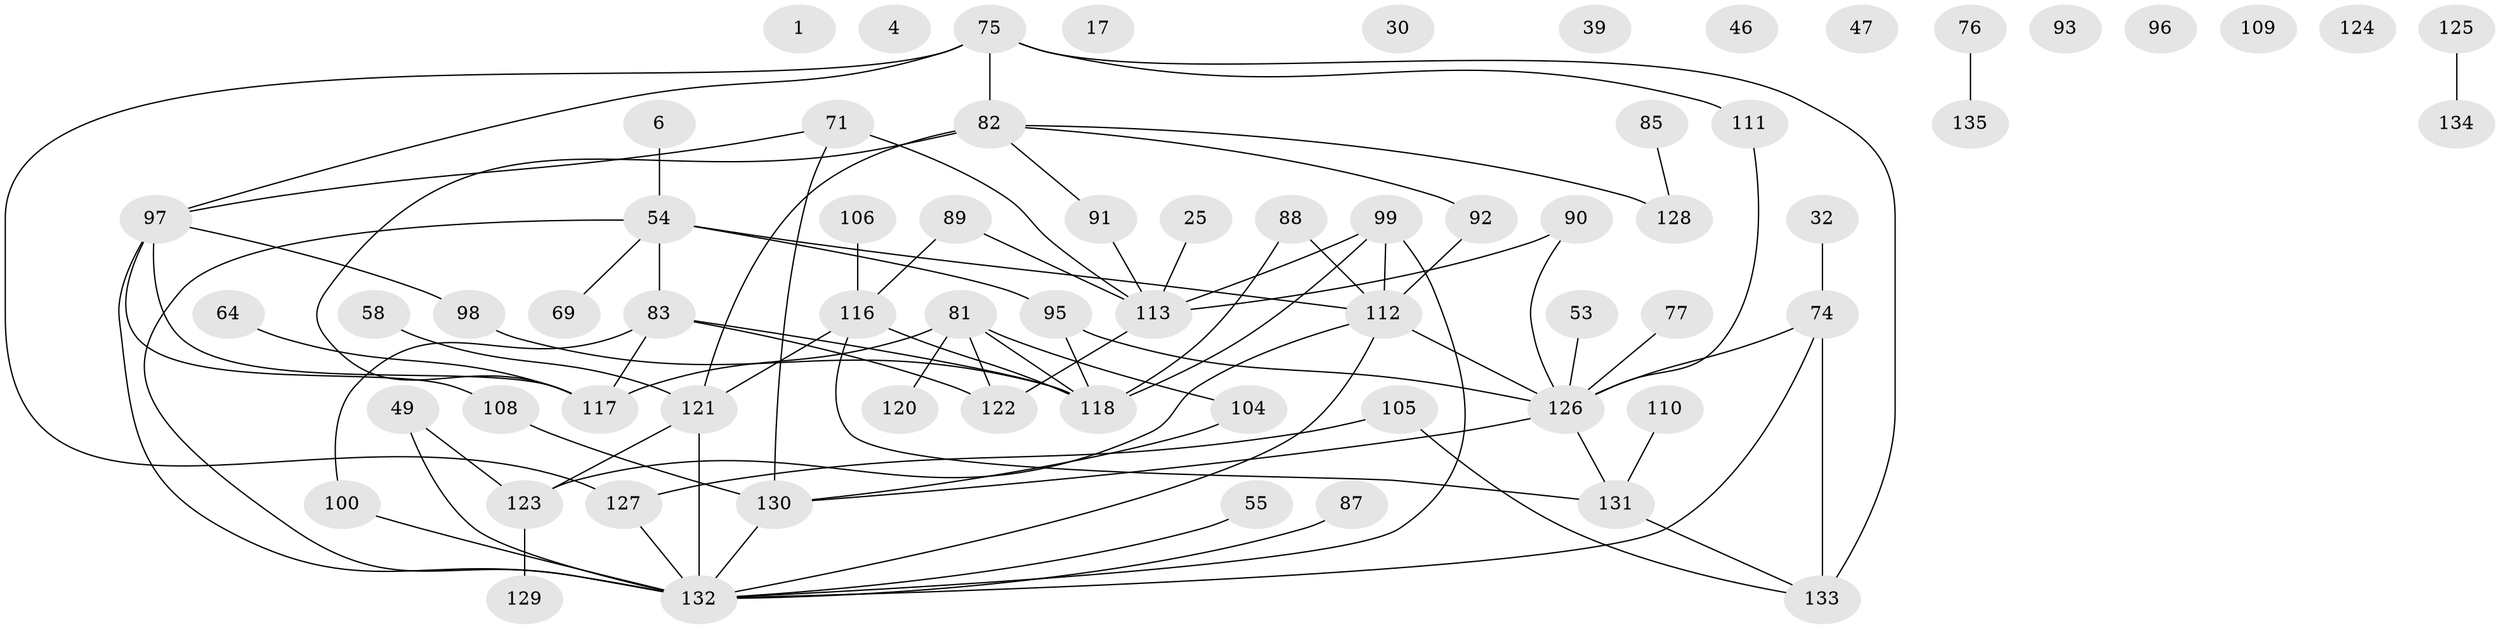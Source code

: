 // original degree distribution, {0: 0.08148148148148149, 2: 0.24444444444444444, 3: 0.1925925925925926, 4: 0.1259259259259259, 1: 0.2222222222222222, 5: 0.08888888888888889, 6: 0.02962962962962963, 8: 0.014814814814814815}
// Generated by graph-tools (version 1.1) at 2025/39/03/09/25 04:39:05]
// undirected, 67 vertices, 86 edges
graph export_dot {
graph [start="1"]
  node [color=gray90,style=filled];
  1;
  4;
  6;
  17;
  25;
  30;
  32;
  39;
  46;
  47;
  49;
  53;
  54 [super="+26"];
  55 [super="+45"];
  58;
  64;
  69;
  71 [super="+52"];
  74 [super="+68"];
  75 [super="+43+70"];
  76;
  77;
  81 [super="+44"];
  82 [super="+37+9+5"];
  83 [super="+20+51+79"];
  85;
  87;
  88;
  89 [super="+50"];
  90;
  91;
  92;
  93;
  95 [super="+62"];
  96;
  97 [super="+16+59"];
  98 [super="+84"];
  99;
  100 [super="+36"];
  104;
  105;
  106 [super="+24"];
  108;
  109;
  110;
  111;
  112 [super="+10+94"];
  113 [super="+31"];
  116 [super="+15+73"];
  117 [super="+48"];
  118 [super="+8"];
  120;
  121 [super="+12+103"];
  122 [super="+21"];
  123 [super="+61+101+86+119"];
  124;
  125;
  126 [super="+35+29+33+115"];
  127 [super="+67"];
  128;
  129;
  130 [super="+14+78+65"];
  131 [super="+60"];
  132 [super="+72+102+114"];
  133 [super="+107"];
  134;
  135;
  6 -- 54;
  25 -- 113;
  32 -- 74;
  49 -- 132;
  49 -- 123;
  53 -- 126;
  54 -- 69;
  54 -- 95 [weight=2];
  54 -- 83;
  54 -- 112;
  54 -- 132;
  55 -- 132;
  58 -- 121;
  64 -- 117;
  71 -- 113 [weight=2];
  71 -- 97;
  71 -- 130;
  74 -- 133 [weight=2];
  74 -- 132;
  74 -- 126 [weight=2];
  75 -- 111;
  75 -- 127 [weight=2];
  75 -- 82;
  75 -- 133 [weight=2];
  75 -- 97;
  76 -- 135;
  77 -- 126;
  81 -- 104;
  81 -- 120;
  81 -- 122;
  81 -- 118;
  81 -- 117;
  82 -- 128;
  82 -- 117;
  82 -- 121 [weight=2];
  82 -- 91;
  82 -- 92;
  83 -- 100;
  83 -- 122;
  83 -- 118;
  83 -- 117;
  85 -- 128;
  87 -- 132;
  88 -- 118;
  88 -- 112;
  89 -- 113;
  89 -- 116;
  90 -- 113;
  90 -- 126;
  91 -- 113;
  92 -- 112;
  95 -- 118 [weight=2];
  95 -- 126;
  97 -- 108;
  97 -- 132 [weight=2];
  97 -- 117;
  97 -- 98;
  98 -- 118;
  99 -- 112 [weight=3];
  99 -- 118;
  99 -- 113;
  99 -- 132;
  100 -- 132;
  104 -- 130;
  105 -- 127;
  105 -- 133;
  106 -- 116;
  108 -- 130;
  110 -- 131;
  111 -- 126;
  112 -- 132;
  112 -- 123;
  112 -- 126;
  113 -- 122;
  116 -- 131;
  116 -- 118;
  116 -- 121 [weight=2];
  121 -- 132 [weight=2];
  121 -- 123;
  123 -- 129;
  125 -- 134;
  126 -- 131;
  126 -- 130 [weight=2];
  127 -- 132 [weight=3];
  130 -- 132 [weight=2];
  131 -- 133;
}
